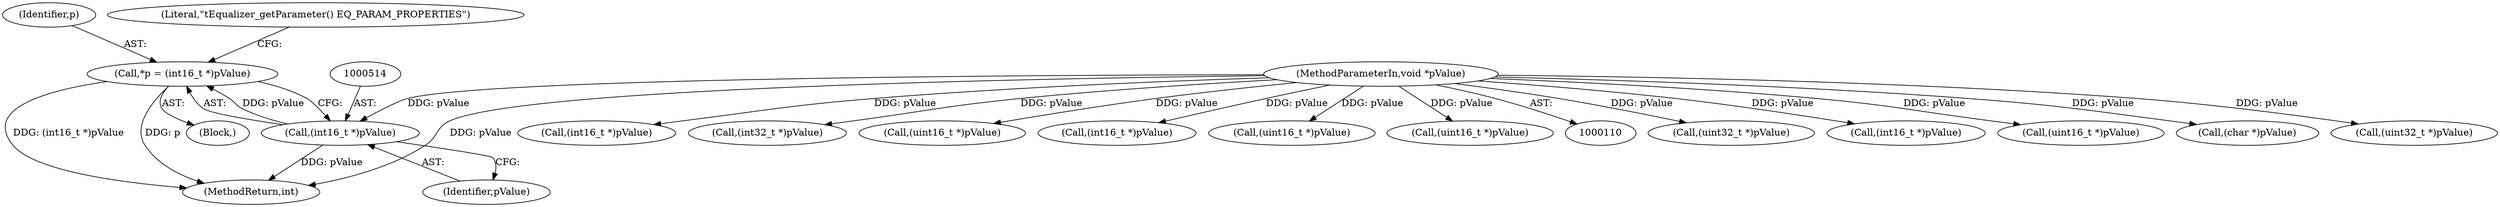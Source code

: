 digraph "0_Android_c66c43ad571ed2590dcd55a762c73c90d9744bac@pointer" {
"1000511" [label="(Call,*p = (int16_t *)pValue)"];
"1000513" [label="(Call,(int16_t *)pValue)"];
"1000114" [label="(MethodParameterIn,void *pValue)"];
"1000422" [label="(Call,(uint32_t *)pValue)"];
"1000291" [label="(Call,(int16_t *)pValue)"];
"1000567" [label="(MethodReturn,int)"];
"1000446" [label="(Call,(uint16_t *)pValue)"];
"1000509" [label="(Block,)"];
"1000481" [label="(Call,(char *)pValue)"];
"1000513" [label="(Call,(int16_t *)pValue)"];
"1000512" [label="(Identifier,p)"];
"1000114" [label="(MethodParameterIn,void *pValue)"];
"1000418" [label="(Call,(uint32_t *)pValue)"];
"1000337" [label="(Call,(int16_t *)pValue)"];
"1000378" [label="(Call,(int32_t *)pValue)"];
"1000457" [label="(Call,(uint16_t *)pValue)"];
"1000511" [label="(Call,*p = (int16_t *)pValue)"];
"1000299" [label="(Call,(int16_t *)pValue)"];
"1000517" [label="(Literal,\"\tEqualizer_getParameter() EQ_PARAM_PROPERTIES\")"];
"1000434" [label="(Call,(uint16_t *)pValue)"];
"1000515" [label="(Identifier,pValue)"];
"1000281" [label="(Call,(uint16_t *)pValue)"];
"1000511" -> "1000509"  [label="AST: "];
"1000511" -> "1000513"  [label="CFG: "];
"1000512" -> "1000511"  [label="AST: "];
"1000513" -> "1000511"  [label="AST: "];
"1000517" -> "1000511"  [label="CFG: "];
"1000511" -> "1000567"  [label="DDG: (int16_t *)pValue"];
"1000511" -> "1000567"  [label="DDG: p"];
"1000513" -> "1000511"  [label="DDG: pValue"];
"1000513" -> "1000515"  [label="CFG: "];
"1000514" -> "1000513"  [label="AST: "];
"1000515" -> "1000513"  [label="AST: "];
"1000513" -> "1000567"  [label="DDG: pValue"];
"1000114" -> "1000513"  [label="DDG: pValue"];
"1000114" -> "1000110"  [label="AST: "];
"1000114" -> "1000567"  [label="DDG: pValue"];
"1000114" -> "1000281"  [label="DDG: pValue"];
"1000114" -> "1000291"  [label="DDG: pValue"];
"1000114" -> "1000299"  [label="DDG: pValue"];
"1000114" -> "1000337"  [label="DDG: pValue"];
"1000114" -> "1000378"  [label="DDG: pValue"];
"1000114" -> "1000418"  [label="DDG: pValue"];
"1000114" -> "1000422"  [label="DDG: pValue"];
"1000114" -> "1000434"  [label="DDG: pValue"];
"1000114" -> "1000446"  [label="DDG: pValue"];
"1000114" -> "1000457"  [label="DDG: pValue"];
"1000114" -> "1000481"  [label="DDG: pValue"];
}
